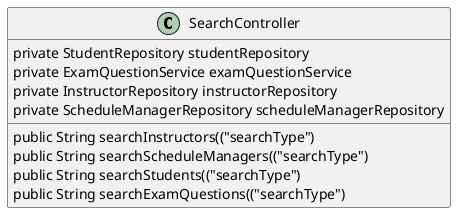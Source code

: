 @startuml
skinparam classAttributeIconSize 0
class SearchController {
    private StudentRepository studentRepository
    private ExamQuestionService examQuestionService
    private InstructorRepository instructorRepository
    private ScheduleManagerRepository scheduleManagerRepository
    public String searchInstructors(("searchType")
    public String searchScheduleManagers(("searchType")
    public String searchStudents(("searchType")
    public String searchExamQuestions(("searchType")
}
@enduml
